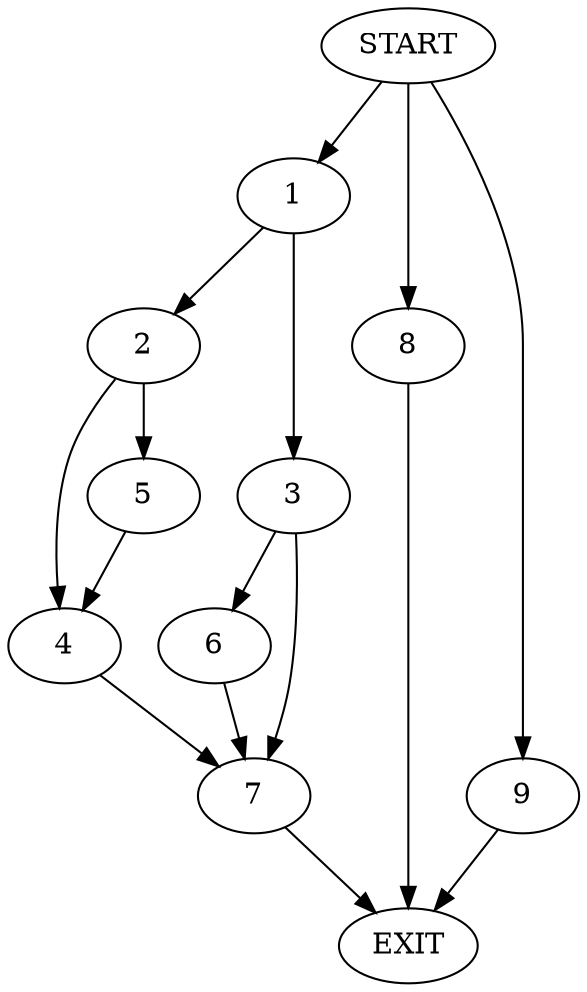 digraph {
0 [label="START"]
10 [label="EXIT"]
0 -> 1
1 -> 2
1 -> 3
2 -> 4
2 -> 5
3 -> 6
3 -> 7
5 -> 4
4 -> 7
7 -> 10
6 -> 7
0 -> 8
8 -> 10
0 -> 9
9 -> 10
}
